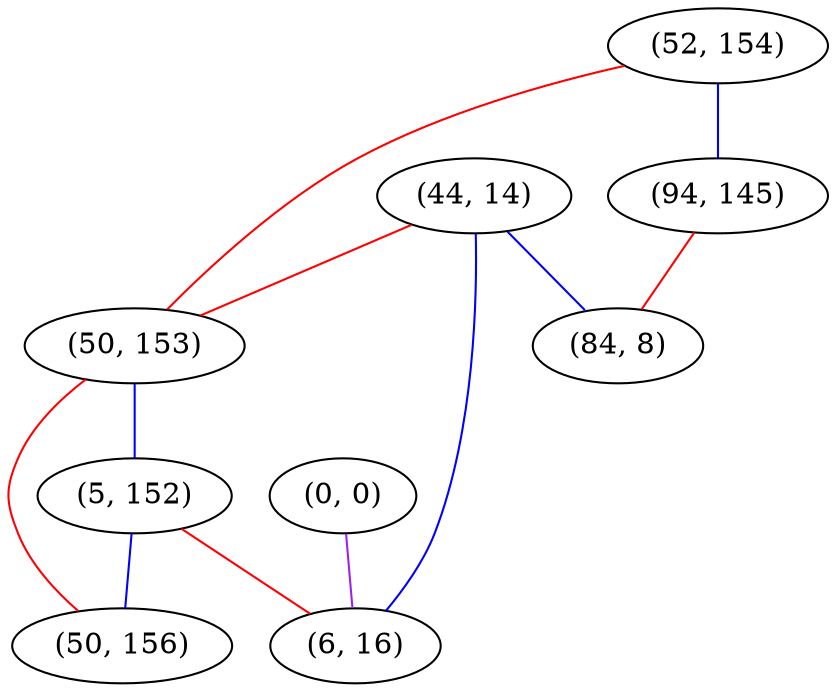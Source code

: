 graph "" {
"(52, 154)";
"(0, 0)";
"(44, 14)";
"(50, 153)";
"(5, 152)";
"(94, 145)";
"(50, 156)";
"(84, 8)";
"(6, 16)";
"(52, 154)" -- "(94, 145)"  [color=blue, key=0, weight=3];
"(52, 154)" -- "(50, 153)"  [color=red, key=0, weight=1];
"(0, 0)" -- "(6, 16)"  [color=purple, key=0, weight=4];
"(44, 14)" -- "(6, 16)"  [color=blue, key=0, weight=3];
"(44, 14)" -- "(50, 153)"  [color=red, key=0, weight=1];
"(44, 14)" -- "(84, 8)"  [color=blue, key=0, weight=3];
"(50, 153)" -- "(5, 152)"  [color=blue, key=0, weight=3];
"(50, 153)" -- "(50, 156)"  [color=red, key=0, weight=1];
"(5, 152)" -- "(6, 16)"  [color=red, key=0, weight=1];
"(5, 152)" -- "(50, 156)"  [color=blue, key=0, weight=3];
"(94, 145)" -- "(84, 8)"  [color=red, key=0, weight=1];
}
